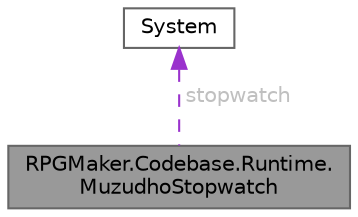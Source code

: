 digraph "RPGMaker.Codebase.Runtime.MuzudhoStopwatch"
{
 // LATEX_PDF_SIZE
  bgcolor="transparent";
  edge [fontname=Helvetica,fontsize=10,labelfontname=Helvetica,labelfontsize=10];
  node [fontname=Helvetica,fontsize=10,shape=box,height=0.2,width=0.4];
  Node1 [id="Node000001",label="RPGMaker.Codebase.Runtime.\lMuzudhoStopwatch",height=0.2,width=0.4,color="gray40", fillcolor="grey60", style="filled", fontcolor="black",tooltip=" "];
  Node2 -> Node1 [id="edge1_Node000001_Node000002",dir="back",color="darkorchid3",style="dashed",tooltip=" ",label=" stopwatch",fontcolor="grey" ];
  Node2 [id="Node000002",label="System",height=0.2,width=0.4,color="gray40", fillcolor="white", style="filled",tooltip=" "];
}
